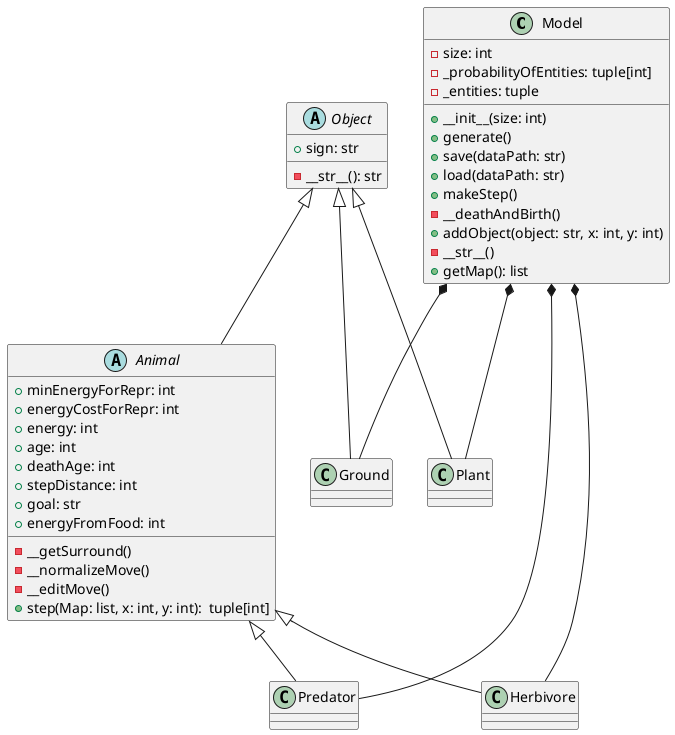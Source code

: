 @startuml class_diagram

class Model
{
    -size: int
    -_probabilityOfEntities: tuple[int]
    -_entities: tuple
    +__init__(size: int)
    +generate()
    +save(dataPath: str)
    +load(dataPath: str)
    +makeStep()
    -__deathAndBirth()
    +addObject(object: str, x: int, y: int)
    -__str__()
    +getMap(): list
}


abstract Object
{
    +sign: str
    __
    -__str__(): str
}

abstract Animal
{
    +minEnergyForRepr: int
    +energyCostForRepr: int
    +energy: int
    +age: int
    +deathAge: int
    +stepDistance: int
    +goal: str
    +energyFromFood: int
    __
    -__getSurround()
    -__normalizeMove()
    -__editMove()
    +step(Map: list, x: int, y: int):  tuple[int]
}

class Predator
{

}

class Herbivore
{

}

class Plant
{

}

class Ground
{

}

Object <|-- Animal
Object <|-- Ground
Object <|-- Plant
Animal <|-- Herbivore
Animal <|-- Predator
Model *-- Ground
Model *-- Plant
Model *-- Herbivore
Model *-- Predator
@enduml